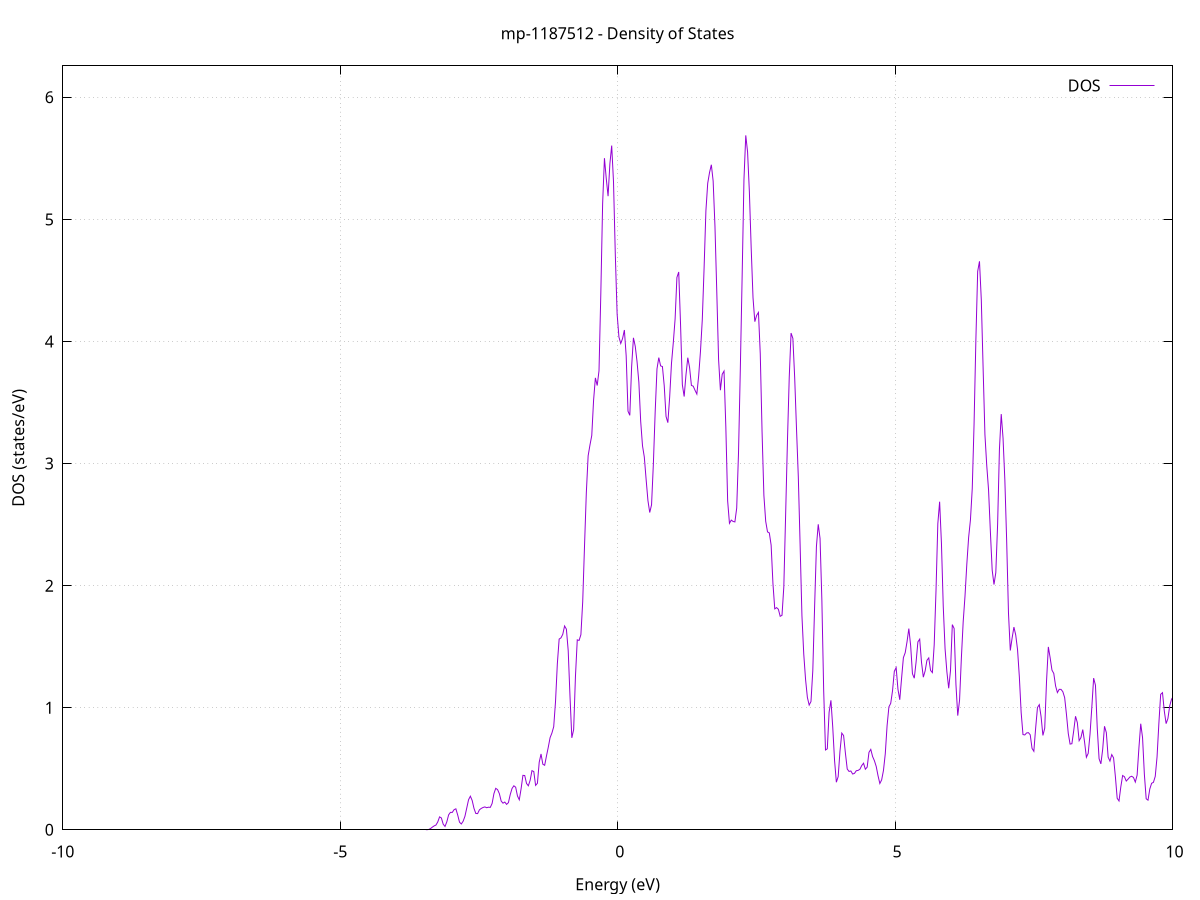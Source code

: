 set title 'mp-1187512 - Density of States'
set xlabel 'Energy (eV)'
set ylabel 'DOS (states/eV)'
set grid
set xrange [-10:10]
set yrange [0:6.258]
set xzeroaxis lt -1
set terminal png size 800,600
set output 'mp-1187512_dos_gnuplot.png'
plot '-' using 1:2 with lines title 'DOS'
-31.357400 0.000000
-31.324700 0.000000
-31.292000 0.000000
-31.259400 0.000000
-31.226700 0.000000
-31.194100 0.000000
-31.161400 0.000000
-31.128800 0.000000
-31.096100 0.000000
-31.063500 0.000000
-31.030800 0.000000
-30.998200 0.000000
-30.965500 0.000000
-30.932800 0.000000
-30.900200 0.000000
-30.867500 0.000000
-30.834900 0.000000
-30.802200 0.000000
-30.769600 0.000000
-30.736900 0.000000
-30.704300 0.000000
-30.671600 0.000000
-30.639000 0.000000
-30.606300 0.000000
-30.573700 0.000000
-30.541000 0.000000
-30.508300 0.000000
-30.475700 0.000000
-30.443000 0.000000
-30.410400 0.000000
-30.377700 0.000000
-30.345100 0.000000
-30.312400 0.000000
-30.279800 0.000000
-30.247100 0.000000
-30.214500 0.000000
-30.181800 0.000000
-30.149100 0.000000
-30.116500 0.000000
-30.083800 0.000000
-30.051200 0.000000
-30.018500 0.000000
-29.985900 0.000000
-29.953200 0.000000
-29.920600 0.000000
-29.887900 0.000000
-29.855300 0.000000
-29.822600 0.000000
-29.790000 0.000000
-29.757300 0.000000
-29.724600 0.000000
-29.692000 0.000000
-29.659300 0.000000
-29.626700 0.000000
-29.594000 0.000000
-29.561400 0.000000
-29.528700 0.000000
-29.496100 0.000000
-29.463400 0.000000
-29.430800 0.000000
-29.398100 0.000000
-29.365400 0.000000
-29.332800 0.000000
-29.300100 0.000000
-29.267500 0.000000
-29.234800 0.000000
-29.202200 0.000000
-29.169500 0.000000
-29.136900 0.000000
-29.104200 0.000000
-29.071600 0.000000
-29.038900 0.000000
-29.006300 0.000000
-28.973600 0.000000
-28.940900 0.000000
-28.908300 0.000000
-28.875600 0.000000
-28.843000 0.000000
-28.810300 0.000000
-28.777700 0.000000
-28.745000 0.000000
-28.712400 0.000000
-28.679700 0.000000
-28.647100 0.000000
-28.614400 0.000000
-28.581700 0.000000
-28.549100 0.000100
-28.516400 0.003600
-28.483800 0.086800
-28.451100 0.940000
-28.418500 4.554900
-28.385800 9.937300
-28.353200 9.851300
-28.320500 5.233800
-28.287900 6.519700
-28.255200 16.476800
-28.222600 21.550400
-28.189900 12.826600
-28.157200 3.450500
-28.124600 0.417100
-28.091900 0.022500
-28.059300 0.000500
-28.026600 0.000000
-27.994000 0.000000
-27.961300 0.000000
-27.928700 0.000000
-27.896000 0.000000
-27.863400 0.000000
-27.830700 0.000000
-27.798000 0.000000
-27.765400 0.000000
-27.732700 0.000000
-27.700100 0.000000
-27.667400 0.000000
-27.634800 0.000000
-27.602100 0.000000
-27.569500 0.000000
-27.536800 0.000000
-27.504200 0.000000
-27.471500 0.000000
-27.438900 0.000000
-27.406200 0.000000
-27.373500 0.000000
-27.340900 0.000000
-27.308200 0.000000
-27.275600 0.000000
-27.242900 0.000000
-27.210300 0.000000
-27.177600 0.000000
-27.145000 0.000000
-27.112300 0.000000
-27.079700 0.000000
-27.047000 0.000000
-27.014300 0.000000
-26.981700 0.000000
-26.949000 0.000000
-26.916400 0.000000
-26.883700 0.000000
-26.851100 0.000000
-26.818400 0.000000
-26.785800 0.000000
-26.753100 0.000000
-26.720500 0.000000
-26.687800 0.000000
-26.655200 0.000000
-26.622500 0.000000
-26.589800 0.000000
-26.557200 0.000000
-26.524500 0.000000
-26.491900 0.000000
-26.459200 0.000000
-26.426600 0.000000
-26.393900 0.000000
-26.361300 0.000000
-26.328600 0.000000
-26.296000 0.000000
-26.263300 0.000000
-26.230600 0.000000
-26.198000 0.000000
-26.165300 0.000000
-26.132700 0.000000
-26.100000 0.000000
-26.067400 0.000000
-26.034700 0.000000
-26.002100 0.000000
-25.969400 0.000000
-25.936800 0.000000
-25.904100 0.000000
-25.871400 0.000000
-25.838800 0.000000
-25.806100 0.000000
-25.773500 0.000000
-25.740800 0.000000
-25.708200 0.000000
-25.675500 0.000000
-25.642900 0.000000
-25.610200 0.000000
-25.577600 0.000000
-25.544900 0.000000
-25.512300 0.000000
-25.479600 0.000000
-25.446900 0.000000
-25.414300 0.000000
-25.381600 0.000000
-25.349000 0.000000
-25.316300 0.000000
-25.283700 0.000000
-25.251000 0.000000
-25.218400 0.000000
-25.185700 0.000000
-25.153100 0.000000
-25.120400 0.000000
-25.087700 0.000000
-25.055100 0.000000
-25.022400 0.000000
-24.989800 0.000000
-24.957100 0.000000
-24.924500 0.000000
-24.891800 0.000000
-24.859200 0.000000
-24.826500 0.000000
-24.793900 0.000000
-24.761200 0.000000
-24.728600 0.000000
-24.695900 0.000000
-24.663200 0.000000
-24.630600 0.000000
-24.597900 0.000000
-24.565300 0.000000
-24.532600 0.000000
-24.500000 0.000000
-24.467300 0.000000
-24.434700 0.000000
-24.402000 0.000000
-24.369400 0.000000
-24.336700 0.000000
-24.304000 0.000000
-24.271400 0.000000
-24.238700 0.000000
-24.206100 0.000000
-24.173400 0.000000
-24.140800 0.000000
-24.108100 0.000000
-24.075500 0.000000
-24.042800 0.000000
-24.010200 0.000000
-23.977500 0.000000
-23.944900 0.000000
-23.912200 0.000000
-23.879500 0.000000
-23.846900 0.000000
-23.814200 0.000000
-23.781600 0.000000
-23.748900 0.000000
-23.716300 0.000000
-23.683600 0.000000
-23.651000 0.000000
-23.618300 0.000000
-23.585700 0.000000
-23.553000 0.000000
-23.520300 0.000000
-23.487700 0.000000
-23.455000 0.000000
-23.422400 0.000000
-23.389700 0.000000
-23.357100 0.000000
-23.324400 0.000000
-23.291800 0.000000
-23.259100 0.000000
-23.226500 0.000000
-23.193800 0.000000
-23.161200 0.000000
-23.128500 0.000000
-23.095800 0.000000
-23.063200 0.000000
-23.030500 0.000000
-22.997900 0.000000
-22.965200 0.000000
-22.932600 0.000000
-22.899900 0.000000
-22.867300 0.000000
-22.834600 0.000000
-22.802000 0.000000
-22.769300 0.000000
-22.736600 0.000000
-22.704000 0.000000
-22.671300 0.000000
-22.638700 0.000000
-22.606000 0.000000
-22.573400 0.000000
-22.540700 0.000000
-22.508100 0.000000
-22.475400 0.000000
-22.442800 0.000000
-22.410100 0.000000
-22.377500 0.000000
-22.344800 0.000000
-22.312100 0.000000
-22.279500 0.000000
-22.246800 0.000000
-22.214200 0.000000
-22.181500 0.000000
-22.148900 0.000000
-22.116200 0.000000
-22.083600 0.000000
-22.050900 0.000000
-22.018300 0.000000
-21.985600 0.000000
-21.952900 0.000000
-21.920300 0.000000
-21.887600 0.000000
-21.855000 0.000000
-21.822300 0.000000
-21.789700 0.000000
-21.757000 0.000000
-21.724400 0.000000
-21.691700 0.000000
-21.659100 0.000000
-21.626400 0.000000
-21.593800 0.000000
-21.561100 0.000000
-21.528400 0.000000
-21.495800 0.000000
-21.463100 0.000000
-21.430500 0.000000
-21.397800 0.000000
-21.365200 0.000000
-21.332500 0.000000
-21.299900 0.000000
-21.267200 0.000000
-21.234600 0.000000
-21.201900 0.000000
-21.169200 0.000000
-21.136600 0.000000
-21.103900 0.000000
-21.071300 0.000000
-21.038600 0.000000
-21.006000 0.000000
-20.973300 0.000000
-20.940700 0.000000
-20.908000 0.000000
-20.875400 0.000000
-20.842700 0.000000
-20.810000 0.000000
-20.777400 0.000000
-20.744700 0.000000
-20.712100 0.000000
-20.679400 0.000000
-20.646800 0.000000
-20.614100 0.000000
-20.581500 0.000000
-20.548800 0.000000
-20.516200 0.000000
-20.483500 0.000000
-20.450900 0.000000
-20.418200 0.000000
-20.385500 0.000000
-20.352900 0.000000
-20.320200 0.000000
-20.287600 0.000000
-20.254900 0.000000
-20.222300 0.000000
-20.189600 0.000000
-20.157000 0.000000
-20.124300 0.000000
-20.091700 0.000000
-20.059000 0.000000
-20.026300 0.000000
-19.993700 0.000000
-19.961000 0.000000
-19.928400 0.000000
-19.895700 0.000000
-19.863100 0.000000
-19.830400 0.000000
-19.797800 0.000000
-19.765100 0.000000
-19.732500 0.000000
-19.699800 0.000000
-19.667200 0.000000
-19.634500 0.000000
-19.601800 0.000000
-19.569200 0.000000
-19.536500 0.000000
-19.503900 0.000000
-19.471200 0.000000
-19.438600 0.000000
-19.405900 0.000000
-19.373300 0.000000
-19.340600 0.000000
-19.308000 0.000000
-19.275300 0.000000
-19.242600 0.000000
-19.210000 0.000000
-19.177300 0.000000
-19.144700 0.000000
-19.112000 0.000000
-19.079400 0.000000
-19.046700 0.000000
-19.014100 0.000000
-18.981400 0.000000
-18.948800 0.000000
-18.916100 0.000000
-18.883500 0.000000
-18.850800 0.000000
-18.818100 0.000000
-18.785500 0.000000
-18.752800 0.000000
-18.720200 0.000000
-18.687500 0.000000
-18.654900 0.000000
-18.622200 0.000000
-18.589600 0.000000
-18.556900 0.000000
-18.524300 0.000000
-18.491600 0.000000
-18.458900 0.000000
-18.426300 0.000000
-18.393600 0.000000
-18.361000 0.000000
-18.328300 0.000000
-18.295700 0.000000
-18.263000 0.000000
-18.230400 0.000000
-18.197700 0.000000
-18.165100 0.000000
-18.132400 0.000000
-18.099800 0.000000
-18.067100 0.000000
-18.034400 0.000000
-18.001800 0.000000
-17.969100 0.000000
-17.936500 0.000000
-17.903800 0.000000
-17.871200 0.000000
-17.838500 0.000000
-17.805900 0.000000
-17.773200 0.000000
-17.740600 0.000000
-17.707900 0.000000
-17.675200 0.000000
-17.642600 0.000000
-17.609900 0.000000
-17.577300 0.000000
-17.544600 0.000000
-17.512000 0.000000
-17.479300 0.000000
-17.446700 0.000000
-17.414000 0.000000
-17.381400 0.000000
-17.348700 0.000000
-17.316100 0.000000
-17.283400 0.000000
-17.250700 0.000000
-17.218100 0.000000
-17.185400 0.000000
-17.152800 0.000000
-17.120100 0.000000
-17.087500 0.000000
-17.054800 0.000000
-17.022200 0.000000
-16.989500 0.000000
-16.956900 0.000000
-16.924200 0.000000
-16.891500 0.000000
-16.858900 0.000000
-16.826200 0.000000
-16.793600 0.000000
-16.760900 0.000000
-16.728300 0.000000
-16.695600 0.000000
-16.663000 0.000000
-16.630300 0.000000
-16.597700 0.000000
-16.565000 0.000000
-16.532400 0.000000
-16.499700 0.000000
-16.467000 0.000000
-16.434400 0.000000
-16.401700 0.000000
-16.369100 0.000000
-16.336400 0.000000
-16.303800 0.000000
-16.271100 0.000000
-16.238500 0.000000
-16.205800 0.000000
-16.173200 0.000000
-16.140500 0.000000
-16.107800 0.000000
-16.075200 0.000000
-16.042500 0.000000
-16.009900 0.000000
-15.977200 0.000000
-15.944600 0.000000
-15.911900 0.000000
-15.879300 0.000000
-15.846600 0.000000
-15.814000 0.000000
-15.781300 0.000000
-15.748600 0.000000
-15.716000 0.000000
-15.683300 0.000000
-15.650700 0.000000
-15.618000 0.000000
-15.585400 0.000000
-15.552700 0.000000
-15.520100 0.000000
-15.487400 0.000000
-15.454800 0.000000
-15.422100 0.000000
-15.389500 0.000000
-15.356800 0.000000
-15.324100 0.000000
-15.291500 0.000000
-15.258800 0.000000
-15.226200 0.000000
-15.193500 0.000000
-15.160900 0.000000
-15.128200 0.000000
-15.095600 0.000000
-15.062900 0.000000
-15.030300 0.000000
-14.997600 0.000000
-14.964900 0.000000
-14.932300 0.000000
-14.899600 0.000000
-14.867000 0.000000
-14.834300 0.000000
-14.801700 0.000000
-14.769000 0.000000
-14.736400 0.000000
-14.703700 0.000000
-14.671100 0.000000
-14.638400 0.000000
-14.605800 0.000000
-14.573100 0.000000
-14.540400 0.000000
-14.507800 0.000000
-14.475100 0.000000
-14.442500 0.000000
-14.409800 0.000000
-14.377200 0.000000
-14.344500 0.000000
-14.311900 0.000000
-14.279200 0.000000
-14.246600 0.000000
-14.213900 0.000000
-14.181200 0.000000
-14.148600 0.000000
-14.115900 0.000000
-14.083300 0.000000
-14.050600 0.000000
-14.018000 0.000000
-13.985300 0.000000
-13.952700 0.000000
-13.920000 0.000000
-13.887400 0.000000
-13.854700 0.000000
-13.822100 0.000000
-13.789400 0.000000
-13.756700 0.000000
-13.724100 0.000000
-13.691400 0.000000
-13.658800 0.000000
-13.626100 0.000000
-13.593500 0.000000
-13.560800 0.000000
-13.528200 0.000000
-13.495500 0.000000
-13.462900 0.000000
-13.430200 0.000000
-13.397500 0.000000
-13.364900 0.000000
-13.332200 0.000000
-13.299600 0.000000
-13.266900 0.000000
-13.234300 0.000000
-13.201600 0.000000
-13.169000 0.000000
-13.136300 0.000000
-13.103700 0.000000
-13.071000 0.000000
-13.038400 0.000000
-13.005700 0.000000
-12.973000 0.000000
-12.940400 0.000000
-12.907700 0.000000
-12.875100 0.000000
-12.842400 0.000000
-12.809800 0.000000
-12.777100 0.000000
-12.744500 0.000000
-12.711800 0.000000
-12.679200 0.000000
-12.646500 0.000000
-12.613800 0.000000
-12.581200 0.000000
-12.548500 0.000000
-12.515900 0.000000
-12.483200 0.000000
-12.450600 0.000000
-12.417900 0.000000
-12.385300 0.000000
-12.352600 0.000000
-12.320000 0.000000
-12.287300 0.000000
-12.254700 0.000000
-12.222000 0.000000
-12.189300 0.000000
-12.156700 0.000000
-12.124000 0.000000
-12.091400 0.000000
-12.058700 0.000000
-12.026100 0.000000
-11.993400 0.000000
-11.960800 0.000000
-11.928100 0.000000
-11.895500 0.000000
-11.862800 0.000000
-11.830100 0.000000
-11.797500 0.000000
-11.764800 0.000000
-11.732200 0.000000
-11.699500 0.000000
-11.666900 0.000000
-11.634200 0.000000
-11.601600 0.000000
-11.568900 0.000000
-11.536300 0.000000
-11.503600 0.000000
-11.471000 0.000000
-11.438300 0.000000
-11.405600 0.000000
-11.373000 0.000000
-11.340300 0.000000
-11.307700 0.000000
-11.275000 0.000000
-11.242400 0.000000
-11.209700 0.000000
-11.177100 0.000000
-11.144400 0.000000
-11.111800 0.000000
-11.079100 0.000000
-11.046400 0.000000
-11.013800 0.000000
-10.981100 0.000000
-10.948500 0.000000
-10.915800 0.000000
-10.883200 0.000000
-10.850500 0.000000
-10.817900 0.000000
-10.785200 0.000000
-10.752600 0.000000
-10.719900 0.000000
-10.687200 0.000000
-10.654600 0.000000
-10.621900 0.000000
-10.589300 0.000000
-10.556600 0.000000
-10.524000 0.000000
-10.491300 0.000000
-10.458700 0.000000
-10.426000 0.000000
-10.393400 0.000000
-10.360700 0.000000
-10.328100 0.000000
-10.295400 0.000000
-10.262700 0.000000
-10.230100 0.000000
-10.197400 0.000000
-10.164800 0.000000
-10.132100 0.000000
-10.099500 0.000000
-10.066800 0.000000
-10.034200 0.000000
-10.001500 0.000000
-9.968900 0.000000
-9.936200 0.000000
-9.903500 0.000000
-9.870900 0.000000
-9.838200 0.000000
-9.805600 0.000000
-9.772900 0.000000
-9.740300 0.000000
-9.707600 0.000000
-9.675000 0.000000
-9.642300 0.000000
-9.609700 0.000000
-9.577000 0.000000
-9.544400 0.000000
-9.511700 0.000000
-9.479000 0.000000
-9.446400 0.000000
-9.413700 0.000000
-9.381100 0.000000
-9.348400 0.000000
-9.315800 0.000000
-9.283100 0.000000
-9.250500 0.000000
-9.217800 0.000000
-9.185200 0.000000
-9.152500 0.000000
-9.119800 0.000000
-9.087200 0.000000
-9.054500 0.000000
-9.021900 0.000000
-8.989200 0.000000
-8.956600 0.000000
-8.923900 0.000000
-8.891300 0.000000
-8.858600 0.000000
-8.826000 0.000000
-8.793300 0.000000
-8.760700 0.000000
-8.728000 0.000000
-8.695300 0.000000
-8.662700 0.000000
-8.630000 0.000000
-8.597400 0.000000
-8.564700 0.000000
-8.532100 0.000000
-8.499400 0.000000
-8.466800 0.000000
-8.434100 0.000000
-8.401500 0.000000
-8.368800 0.000000
-8.336100 0.000000
-8.303500 0.000000
-8.270800 0.000000
-8.238200 0.000000
-8.205500 0.000000
-8.172900 0.000000
-8.140200 0.000000
-8.107600 0.000000
-8.074900 0.000000
-8.042300 0.000000
-8.009600 0.000000
-7.977000 0.000000
-7.944300 0.000000
-7.911600 0.000000
-7.879000 0.000000
-7.846300 0.000000
-7.813700 0.000000
-7.781000 0.000000
-7.748400 0.000000
-7.715700 0.000000
-7.683100 0.000000
-7.650400 0.000000
-7.617800 0.000000
-7.585100 0.000000
-7.552400 0.000000
-7.519800 0.000000
-7.487100 0.000000
-7.454500 0.000000
-7.421800 0.000000
-7.389200 0.000000
-7.356500 0.000000
-7.323900 0.000000
-7.291200 0.000000
-7.258600 0.000000
-7.225900 0.000000
-7.193300 0.000000
-7.160600 0.000000
-7.127900 0.000000
-7.095300 0.000000
-7.062600 0.000000
-7.030000 0.000000
-6.997300 0.000000
-6.964700 0.000000
-6.932000 0.000000
-6.899400 0.000000
-6.866700 0.000000
-6.834100 0.000000
-6.801400 0.000000
-6.768700 0.000000
-6.736100 0.000000
-6.703400 0.000000
-6.670800 0.000000
-6.638100 0.000000
-6.605500 0.000000
-6.572800 0.000000
-6.540200 0.000000
-6.507500 0.000000
-6.474900 0.000000
-6.442200 0.000000
-6.409600 0.000000
-6.376900 0.000000
-6.344200 0.000000
-6.311600 0.000000
-6.278900 0.000000
-6.246300 0.000000
-6.213600 0.000000
-6.181000 0.000000
-6.148300 0.000000
-6.115700 0.000000
-6.083000 0.000000
-6.050400 0.000000
-6.017700 0.000000
-5.985000 0.000000
-5.952400 0.000000
-5.919700 0.000000
-5.887100 0.000000
-5.854400 0.000000
-5.821800 0.000000
-5.789100 0.000000
-5.756500 0.000000
-5.723800 0.000000
-5.691200 0.000000
-5.658500 0.000000
-5.625800 0.000000
-5.593200 0.000000
-5.560500 0.000000
-5.527900 0.000000
-5.495200 0.000000
-5.462600 0.000000
-5.429900 0.000000
-5.397300 0.000000
-5.364600 0.000000
-5.332000 0.000000
-5.299300 0.000000
-5.266700 0.000000
-5.234000 0.000000
-5.201300 0.000000
-5.168700 0.000000
-5.136000 0.000000
-5.103400 0.000000
-5.070700 0.000000
-5.038100 0.000000
-5.005400 0.000000
-4.972800 0.000000
-4.940100 0.000000
-4.907500 0.000000
-4.874800 0.000000
-4.842100 0.000000
-4.809500 0.000000
-4.776800 0.000000
-4.744200 0.000000
-4.711500 0.000000
-4.678900 0.000000
-4.646200 0.000000
-4.613600 0.000000
-4.580900 0.000000
-4.548300 0.000000
-4.515600 0.000000
-4.483000 0.000000
-4.450300 0.000000
-4.417600 0.000000
-4.385000 0.000000
-4.352300 0.000000
-4.319700 0.000000
-4.287000 0.000000
-4.254400 0.000000
-4.221700 0.000000
-4.189100 0.000000
-4.156400 0.000000
-4.123800 0.000000
-4.091100 0.000000
-4.058400 0.000000
-4.025800 0.000000
-3.993100 0.000000
-3.960500 0.000000
-3.927800 0.000000
-3.895200 0.000000
-3.862500 0.000000
-3.829900 0.000000
-3.797200 0.000000
-3.764600 0.000000
-3.731900 0.000000
-3.699300 0.000000
-3.666600 0.000000
-3.633900 0.000000
-3.601300 0.000000
-3.568600 0.000000
-3.536000 0.000000
-3.503300 0.000000
-3.470700 0.000000
-3.438000 0.000300
-3.405400 0.002600
-3.372700 0.009900
-3.340100 0.021500
-3.307400 0.031700
-3.274700 0.038700
-3.242100 0.064100
-3.209400 0.105700
-3.176800 0.096800
-3.144100 0.045800
-3.111500 0.027300
-3.078800 0.065000
-3.046200 0.122400
-3.013500 0.142800
-2.980900 0.142100
-2.948200 0.164600
-2.915600 0.171800
-2.882900 0.121300
-2.850200 0.062400
-2.817600 0.047500
-2.784900 0.069700
-2.752300 0.110400
-2.719600 0.178000
-2.687000 0.246200
-2.654300 0.275000
-2.621700 0.239900
-2.589000 0.175100
-2.556400 0.133600
-2.523700 0.132500
-2.491000 0.163500
-2.458400 0.174900
-2.425700 0.182700
-2.393100 0.187300
-2.360400 0.180700
-2.327800 0.185100
-2.295100 0.183500
-2.262500 0.215500
-2.229800 0.296200
-2.197200 0.339500
-2.164500 0.329200
-2.131900 0.296000
-2.099200 0.235400
-2.066500 0.217900
-2.033900 0.227000
-2.001200 0.208100
-1.968600 0.222400
-1.935900 0.288300
-1.903300 0.338300
-1.870600 0.360400
-1.838000 0.348800
-1.805300 0.276600
-1.772700 0.245500
-1.740000 0.336500
-1.707300 0.446000
-1.674700 0.444500
-1.642000 0.379300
-1.609400 0.360300
-1.576700 0.405800
-1.544100 0.484500
-1.511400 0.477100
-1.478800 0.363600
-1.446100 0.380700
-1.413500 0.553800
-1.380800 0.620900
-1.348200 0.536900
-1.315500 0.528300
-1.282800 0.604600
-1.250200 0.676200
-1.217500 0.754800
-1.184900 0.792000
-1.152200 0.844400
-1.119600 1.050200
-1.086900 1.359700
-1.054300 1.562200
-1.021600 1.572100
-0.989000 1.601100
-0.956300 1.669600
-0.923600 1.643500
-0.891000 1.467700
-0.858300 1.088600
-0.825700 0.753000
-0.793000 0.820600
-0.760400 1.256400
-0.727700 1.555800
-0.695100 1.551100
-0.662400 1.598200
-0.629800 1.866900
-0.597100 2.323900
-0.564400 2.760900
-0.531800 3.063600
-0.499100 3.151300
-0.466500 3.230100
-0.433800 3.517500
-0.401200 3.702100
-0.368500 3.639600
-0.335900 3.760100
-0.303200 4.394100
-0.270600 5.129400
-0.237900 5.502000
-0.205300 5.335700
-0.172600 5.190600
-0.139900 5.455200
-0.107300 5.605000
-0.074600 5.307900
-0.042000 4.711600
-0.009300 4.224700
0.023300 4.036300
0.056000 3.983700
0.088600 4.023900
0.121300 4.094100
0.153900 3.881900
0.186600 3.429400
0.219300 3.395000
0.251900 3.793000
0.284600 4.030200
0.317200 3.961200
0.349900 3.833700
0.382500 3.665600
0.415200 3.346500
0.447800 3.146600
0.480500 3.053800
0.513100 2.871000
0.545800 2.697300
0.578400 2.599200
0.611100 2.662300
0.643800 2.996600
0.676400 3.423000
0.709100 3.775700
0.741700 3.868100
0.774400 3.800400
0.807000 3.794800
0.839700 3.637100
0.872300 3.385800
0.905000 3.335100
0.937600 3.544800
0.970300 3.820500
1.003000 3.990900
1.035600 4.184800
1.068300 4.524900
1.100900 4.569600
1.133600 4.141400
1.166200 3.645900
1.198900 3.549200
1.231500 3.727600
1.264200 3.867300
1.296800 3.786100
1.329500 3.640100
1.362100 3.634000
1.394800 3.600100
1.427500 3.569400
1.460100 3.717900
1.492800 3.919200
1.525400 4.177400
1.558100 4.602900
1.590700 5.071300
1.623400 5.296400
1.656000 5.384100
1.688700 5.448100
1.721300 5.314100
1.754000 4.943400
1.786700 4.406700
1.819300 3.851600
1.852000 3.601000
1.884600 3.731500
1.917300 3.757700
1.949900 3.298300
1.982600 2.694100
2.015200 2.510500
2.047900 2.536900
2.080500 2.525800
2.113200 2.521900
2.145800 2.635700
2.178500 3.088500
2.211200 3.777200
2.243800 4.533900
2.276500 5.325700
2.309100 5.688700
2.341800 5.552900
2.374400 5.224100
2.407100 4.762700
2.439700 4.358800
2.472400 4.162500
2.505000 4.214100
2.537700 4.238300
2.570400 3.899400
2.603000 3.257000
2.635700 2.739400
2.668300 2.527100
2.701000 2.440300
2.733600 2.432000
2.766300 2.331800
2.798900 2.017300
2.831600 1.809600
2.864200 1.820000
2.896900 1.806500
2.929500 1.748600
2.962200 1.756900
2.994900 1.989900
3.027500 2.580000
3.060200 3.184200
3.092800 3.708600
3.125500 4.069200
3.158100 4.025300
3.190800 3.703700
3.223400 3.286800
3.256100 2.892000
3.288700 2.333900
3.321400 1.754600
3.354100 1.439900
3.386700 1.231900
3.419400 1.084500
3.452000 1.021700
3.484700 1.051100
3.517300 1.304500
3.550000 1.828800
3.582600 2.321200
3.615300 2.502600
3.647900 2.386400
3.680600 1.882600
3.713200 1.141600
3.745900 0.653700
3.778600 0.663400
3.811200 0.963600
3.843900 1.060600
3.876500 0.842400
3.909200 0.568800
3.941800 0.389500
3.974500 0.435300
4.007100 0.643300
4.039800 0.792000
4.072400 0.771500
4.105100 0.627000
4.137800 0.497800
4.170400 0.478000
4.203100 0.481600
4.235700 0.456600
4.268400 0.462100
4.301000 0.483700
4.333700 0.486400
4.366300 0.495800
4.399000 0.525900
4.431600 0.545300
4.464300 0.496300
4.497000 0.513000
4.529600 0.634500
4.562300 0.658500
4.594900 0.600100
4.627600 0.565800
4.660200 0.518800
4.692900 0.442600
4.725500 0.379000
4.758200 0.409000
4.790800 0.486000
4.823500 0.622200
4.856100 0.853000
4.888800 1.006500
4.921500 1.035800
4.954100 1.138200
4.986800 1.298800
5.019400 1.328900
5.052100 1.150300
5.084700 1.064900
5.117400 1.242100
5.150000 1.410100
5.182700 1.450500
5.215300 1.539800
5.248000 1.648300
5.280700 1.508700
5.313300 1.278400
5.346000 1.241700
5.378600 1.373000
5.411300 1.539500
5.443900 1.561600
5.476600 1.371300
5.509200 1.250000
5.541900 1.301500
5.574500 1.388500
5.607200 1.408000
5.639800 1.305500
5.672500 1.287600
5.705200 1.514700
5.737800 1.958400
5.770500 2.507400
5.803100 2.687800
5.835800 2.345200
5.868400 1.830000
5.901100 1.483100
5.933700 1.294700
5.966400 1.158900
5.999000 1.304100
6.031700 1.680700
6.064400 1.649100
6.097000 1.191700
6.129700 0.935200
6.162300 1.062300
6.195000 1.408200
6.227600 1.703200
6.260300 1.913700
6.292900 2.174100
6.325600 2.394500
6.358200 2.537700
6.390900 2.795100
6.423500 3.319700
6.456200 4.010100
6.488900 4.574500
6.521500 4.657000
6.554200 4.340800
6.586800 3.781300
6.619500 3.237300
6.652100 2.985200
6.684800 2.784400
6.717400 2.444600
6.750100 2.128100
6.782700 2.009200
6.815400 2.106100
6.848100 2.501500
6.880700 3.115500
6.913400 3.405400
6.946000 3.207100
6.978700 2.863900
7.011300 2.366500
7.044000 1.775000
7.076600 1.468700
7.109300 1.570400
7.141900 1.660600
7.174600 1.595400
7.207200 1.476200
7.239900 1.251900
7.272600 0.959500
7.305200 0.779900
7.337900 0.776900
7.370500 0.793300
7.403200 0.795600
7.435800 0.778200
7.468500 0.666900
7.501100 0.643000
7.533800 0.833700
7.566400 1.001400
7.599100 1.025000
7.631800 0.926100
7.664400 0.772900
7.697100 0.831800
7.729700 1.216400
7.762400 1.498100
7.795000 1.409000
7.827700 1.307700
7.860300 1.280600
7.893000 1.178300
7.925600 1.124000
7.958300 1.150600
7.990900 1.150100
8.023600 1.131100
8.056300 1.083100
8.088900 0.945300
8.121600 0.789000
8.154200 0.702000
8.186900 0.705000
8.219500 0.810700
8.252200 0.929900
8.284800 0.878000
8.317500 0.730000
8.350100 0.755300
8.382800 0.820800
8.415500 0.718100
8.448100 0.593900
8.480800 0.625900
8.513400 0.782600
8.546100 1.004300
8.578700 1.242400
8.611400 1.184400
8.644000 0.832600
8.676700 0.582300
8.709300 0.539800
8.742000 0.660000
8.774600 0.847900
8.807300 0.796300
8.840000 0.595400
8.872600 0.562800
8.905300 0.615900
8.937900 0.589100
8.970600 0.435800
9.003200 0.257900
9.035900 0.236000
9.068500 0.351200
9.101200 0.444600
9.133800 0.434700
9.166500 0.399200
9.199200 0.414800
9.231800 0.432300
9.264500 0.438500
9.297100 0.428500
9.329800 0.390700
9.362400 0.448200
9.395100 0.672900
9.427700 0.868900
9.460400 0.754200
9.493000 0.454700
9.525700 0.253900
9.558400 0.242400
9.591000 0.334300
9.623700 0.380800
9.656300 0.388600
9.689000 0.437300
9.721600 0.597100
9.754300 0.870800
9.786900 1.109500
9.819600 1.123300
9.852200 0.972700
9.884900 0.869500
9.917500 0.911400
9.950200 1.015600
9.982900 1.069900
10.015500 1.093000
10.048200 1.009900
10.080800 0.836900
10.113500 0.791400
10.146100 0.782300
10.178800 0.660700
10.211400 0.519000
10.244100 0.398400
10.276700 0.299200
10.309400 0.342600
10.342100 0.500400
10.374700 0.616000
10.407400 0.698700
10.440000 0.693000
10.472700 0.611300
10.505300 0.566200
10.538000 0.505500
10.570600 0.463500
10.603300 0.523400
10.635900 0.671600
10.668600 0.872700
10.701200 0.977400
10.733900 0.943700
10.766600 0.885700
10.799200 0.788700
10.831900 0.744400
10.864500 0.810400
10.897200 0.841000
10.929800 0.798000
10.962500 0.729100
10.995100 0.681000
11.027800 0.655500
11.060400 0.586900
11.093100 0.602700
11.125800 0.791400
11.158400 0.975400
11.191100 1.049000
11.223700 1.026700
11.256400 0.916200
11.289000 0.828900
11.321700 0.859500
11.354300 0.931400
11.387000 0.897500
11.419600 0.732900
11.452300 0.497300
11.484900 0.314100
11.517600 0.299700
11.550300 0.439800
11.582900 0.644300
11.615600 0.720800
11.648200 0.627300
11.680900 0.510300
11.713500 0.418600
11.746200 0.371400
11.778800 0.418300
11.811500 0.596500
11.844100 0.774800
11.876800 0.794900
11.909500 0.716300
11.942100 0.668000
11.974800 0.590000
12.007400 0.537500
12.040100 0.694500
12.072700 0.939200
12.105400 0.995400
12.138000 0.861500
12.170700 0.711100
12.203300 0.664100
12.236000 0.760900
12.268600 0.821600
12.301300 0.639400
12.334000 0.389900
12.366600 0.352000
12.399300 0.525800
12.431900 0.683800
12.464600 0.653600
12.497200 0.564600
12.529900 0.675300
12.562500 0.808100
12.595200 0.637200
12.627800 0.404000
12.660500 0.435600
12.693200 0.625400
12.725800 0.708300
12.758500 0.711600
12.791100 0.784100
12.823800 0.806600
12.856400 0.721500
12.889100 0.652400
12.921700 0.683000
12.954400 0.703300
12.987000 0.582100
13.019700 0.540500
13.052300 0.672700
13.085000 0.780100
13.117700 0.832000
13.150300 0.776900
13.183000 0.556300
13.215600 0.351000
13.248300 0.353800
13.280900 0.579300
13.313600 0.720400
13.346200 0.632400
13.378900 0.604100
13.411500 0.675100
13.444200 0.788000
13.476900 0.853100
13.509500 0.720900
13.542200 0.655300
13.574800 0.748500
13.607500 0.807100
13.640100 0.813500
13.672800 0.746900
13.705400 0.581600
13.738100 0.478700
13.770700 0.488700
13.803400 0.505400
13.836000 0.667300
13.868700 0.937200
13.901400 1.074500
13.934000 1.013100
13.966700 0.830700
13.999300 0.776600
14.032000 0.818600
14.064600 0.742000
14.097300 0.695300
14.129900 0.702800
14.162600 0.654600
14.195200 0.638400
14.227900 0.589700
14.260600 0.531000
14.293200 0.601800
14.325900 0.709800
14.358500 0.671600
14.391200 0.605800
14.423800 0.655500
14.456500 0.686100
14.489100 0.669200
14.521800 0.674200
14.554400 0.690700
14.587100 0.805400
14.619800 0.983400
14.652400 0.998300
14.685100 0.843100
14.717700 0.754100
14.750400 0.770800
14.783000 0.722600
14.815700 0.639200
14.848300 0.639100
14.881000 0.769000
14.913600 0.915700
14.946300 1.032000
14.978900 1.206500
15.011600 1.320800
15.044300 1.238000
15.076900 1.042500
15.109600 0.816300
15.142200 0.754400
15.174900 0.830700
15.207500 0.856800
15.240200 0.905200
15.272800 1.051900
15.305500 1.088800
15.338100 0.830000
15.370800 0.579700
15.403500 0.620000
15.436100 0.750500
15.468800 0.690700
15.501400 0.577900
15.534100 0.647000
15.566700 0.811200
15.599400 0.943300
15.632000 1.066900
15.664700 1.213300
15.697300 1.230600
15.730000 1.088500
15.762600 0.972700
15.795300 1.012700
15.828000 1.112000
15.860600 1.061700
15.893300 0.917900
15.925900 0.860100
15.958600 0.915200
15.991200 0.986300
16.023900 1.018500
16.056500 1.025800
16.089200 0.965400
16.121800 0.935800
16.154500 0.998500
16.187200 0.947500
16.219800 0.860200
16.252500 0.902000
16.285100 1.011700
16.317800 1.088200
16.350400 1.032100
16.383100 0.914600
16.415700 0.931400
16.448400 1.089500
16.481000 1.156800
16.513700 1.092300
16.546300 1.076700
16.579000 1.084700
16.611700 1.033000
16.644300 1.027000
16.677000 1.064100
16.709600 1.109500
16.742300 1.272900
16.774900 1.308900
16.807600 1.105500
16.840200 1.010300
16.872900 1.024400
16.905500 0.984000
16.938200 0.862500
16.970900 0.693000
17.003500 0.696500
17.036200 0.984700
17.068800 1.310700
17.101500 1.455600
17.134100 1.370400
17.166800 1.193100
17.199400 1.087600
17.232100 0.996300
17.264700 0.869900
17.297400 0.932000
17.330000 1.139300
17.362700 1.119400
17.395400 0.942900
17.428000 0.891000
17.460700 0.883300
17.493300 1.021400
17.526000 1.293900
17.558600 1.414000
17.591300 1.350900
17.623900 1.161500
17.656600 0.979100
17.689200 0.935700
17.721900 0.972400
17.754600 1.046400
17.787200 1.243400
17.819900 1.469800
17.852500 1.391700
17.885200 1.164200
17.917800 1.043700
17.950500 1.010700
17.983100 1.010700
18.015800 1.111600
18.048400 1.256200
18.081100 1.265800
18.113700 1.177700
18.146400 1.106800
18.179100 0.944700
18.211700 0.706300
18.244400 0.576900
18.277000 0.595400
18.309700 0.701000
18.342300 0.889700
18.375000 1.083300
18.407600 1.148000
18.440300 1.076000
18.472900 0.949300
18.505600 0.887900
18.538300 1.014400
18.570900 1.155300
18.603600 1.116100
18.636200 0.953200
18.668900 0.788500
18.701500 0.737200
18.734200 0.872800
18.766800 1.145600
18.799500 1.439900
18.832100 1.527600
18.864800 1.374800
18.897400 1.236500
18.930100 1.229800
18.962800 1.296700
18.995400 1.217400
19.028100 0.945700
19.060700 0.825200
19.093400 0.948700
19.126000 1.063000
19.158700 1.058000
19.191300 1.005800
19.224000 0.924300
19.256600 0.917000
19.289300 1.092400
19.322000 1.178500
19.354600 0.907700
19.387300 0.607600
19.419900 0.759600
19.452600 1.253500
19.485200 1.478700
19.517900 1.215800
19.550500 0.945800
19.583200 0.959500
19.615800 1.033800
19.648500 1.040100
19.681200 1.046400
19.713800 1.129100
19.746500 1.158500
19.779100 1.097600
19.811800 1.220600
19.844400 1.282000
19.877100 1.086700
19.909700 0.994200
19.942400 1.063900
19.975000 1.179000
20.007700 1.308400
20.040300 1.312100
20.073000 1.138400
20.105700 0.972900
20.138300 0.987800
20.171000 1.196200
20.203600 1.304100
20.236300 1.267000
20.268900 1.382200
20.301600 1.507500
20.334200 1.428000
20.366900 1.224600
20.399500 1.116900
20.432200 1.217700
20.464900 1.311000
20.497500 1.103300
20.530200 0.789400
20.562800 0.807200
20.595500 0.996000
20.628100 1.096600
20.660800 1.131200
20.693400 1.026900
20.726100 0.930000
20.758700 1.031500
20.791400 1.086500
20.824000 1.018000
20.856700 0.991600
20.889400 0.976300
20.922000 0.989400
20.954700 0.979000
20.987300 0.881000
21.020000 0.890800
21.052600 1.020900
21.085300 1.039000
21.117900 1.027900
21.150600 1.161000
21.183200 1.280300
21.215900 1.201700
21.248600 1.139900
21.281200 1.325400
21.313900 1.604800
21.346500 1.672200
21.379200 1.411000
21.411800 1.144200
21.444500 1.208700
21.477100 1.457700
21.509800 1.644300
21.542400 1.585300
21.575100 1.266600
21.607700 1.103100
21.640400 1.196800
21.673100 1.219300
21.705700 1.054600
21.738400 0.956100
21.771000 1.015500
21.803700 1.099400
21.836300 1.080700
21.869000 0.996000
21.901600 1.007200
21.934300 1.147500
21.966900 1.294900
21.999600 1.275000
22.032300 1.075600
22.064900 0.833600
22.097600 0.785200
22.130200 0.987300
22.162900 1.207300
22.195500 1.251200
22.228200 1.155600
22.260800 1.121100
22.293500 1.136500
22.326100 1.028100
22.358800 0.923500
22.391400 1.047600
22.424100 1.126700
22.456800 1.115000
22.489400 1.157400
22.522100 1.140900
22.554700 1.304100
22.587400 1.584100
22.620000 1.520600
22.652700 1.090000
22.685300 0.760400
22.718000 0.691100
22.750600 0.766400
22.783300 1.051900
22.816000 1.359800
22.848600 1.351000
22.881300 1.115400
22.913900 0.972300
22.946600 0.917100
22.979200 0.960800
23.011900 1.212200
23.044500 1.452300
23.077200 1.487300
23.109800 1.458000
23.142500 1.429500
23.175100 1.394700
23.207800 1.322900
23.240500 1.164700
23.273100 1.170600
23.305800 1.472200
23.338400 1.724800
23.371100 1.600800
23.403700 1.424900
23.436400 1.427600
23.469000 1.489400
23.501700 1.626500
23.534300 1.750700
23.567000 1.635700
23.599700 1.475100
23.632300 1.551900
23.665000 1.739400
23.697600 1.822100
23.730300 1.817200
23.762900 1.778900
23.795600 1.606600
23.828200 1.264800
23.860900 0.886000
23.893500 0.867900
23.926200 1.285800
23.958800 1.595000
23.991500 1.464900
24.024200 1.218200
24.056800 1.262100
24.089500 1.473000
24.122100 1.604100
24.154800 1.633300
24.187400 1.545900
24.220100 1.337900
24.252700 1.182600
24.285400 1.184900
24.318000 1.268200
24.350700 1.416700
24.383400 1.670900
24.416000 1.843100
24.448700 1.699500
24.481300 1.490600
24.514000 1.603600
24.546600 1.822900
24.579300 1.725700
24.611900 1.480700
24.644600 1.492900
24.677200 1.608800
24.709900 1.493800
24.742600 1.267300
24.775200 1.296200
24.807900 1.497500
24.840500 1.493200
24.873200 1.208700
24.905800 0.954000
24.938500 0.978000
24.971100 1.091700
25.003800 1.064500
25.036400 0.976800
25.069100 0.924700
25.101700 0.919500
25.134400 0.985900
25.167100 1.147700
25.199700 1.227400
25.232400 1.051500
25.265000 0.864700
25.297700 0.892400
25.330300 1.011400
25.363000 1.170200
25.395600 1.333900
25.428300 1.298000
25.460900 1.321300
25.493600 1.564900
25.526300 1.680800
25.558900 1.636700
25.591600 1.498500
25.624200 1.192500
25.656900 0.905800
25.689500 0.773600
25.722200 0.764200
25.754800 0.792800
25.787500 0.782700
25.820100 0.884700
25.852800 1.194300
25.885400 1.391300
25.918100 1.184400
25.950800 0.876700
25.983400 0.822000
26.016100 0.755200
26.048700 0.595700
26.081400 0.622100
26.114000 0.785100
26.146700 0.938900
26.179300 1.028700
26.212000 1.102400
26.244600 1.132100
26.277300 0.984600
26.310000 0.712400
26.342600 0.486600
26.375300 0.460300
26.407900 0.621800
26.440600 0.780400
26.473200 0.879900
26.505900 0.910200
26.538500 0.804000
26.571200 0.694300
26.603800 0.731600
26.636500 0.914300
26.669100 2.159800
26.701800 6.488100
26.734500 11.069200
26.767100 9.080900
26.799800 3.913700
26.832400 1.519100
26.865100 0.995300
26.897700 0.888000
26.930400 0.868300
26.963000 0.787000
26.995700 0.722600
27.028300 0.733600
27.061000 0.813400
27.093700 0.992500
27.126300 1.207400
27.159000 1.124500
27.191600 0.844100
27.224300 0.775700
27.256900 0.886200
27.289600 0.963600
27.322200 0.950500
27.354900 0.837200
27.387500 0.787300
27.420200 0.889600
27.452800 0.991200
27.485500 0.905800
27.518200 0.793900
27.550800 0.944800
27.583500 1.022300
27.616100 0.764500
27.648800 0.507500
27.681400 0.473300
27.714100 0.582800
27.746700 0.673300
27.779400 0.784000
27.812000 1.021600
27.844700 1.218400
27.877400 1.229600
27.910000 1.185100
27.942700 1.220400
27.975300 1.304800
28.008000 1.440600
28.040600 1.570200
28.073300 1.516200
28.105900 1.437300
28.138600 1.468500
28.171200 1.498300
28.203900 1.492500
28.236500 1.433400
28.269200 1.468400
28.301900 1.501900
28.334500 1.250900
28.367200 1.028300
28.399800 1.207800
28.432500 1.559500
28.465100 1.542900
28.497800 1.244700
28.530400 1.132000
28.563100 1.170900
28.595700 1.204900
28.628400 1.406800
28.661100 1.654000
28.693700 1.583200
28.726400 1.341100
28.759000 1.211300
28.791700 1.185000
28.824300 1.140300
28.857000 1.026100
28.889600 0.996800
28.922300 1.122300
28.954900 1.344100
28.987600 1.593500
29.020200 1.801100
29.052900 1.781900
29.085600 1.532800
29.118200 1.298100
29.150900 1.114800
29.183500 1.007100
29.216200 0.977100
29.248800 0.943300
29.281500 0.811900
29.314100 0.660700
29.346800 0.632900
29.379400 0.698600
29.412100 0.689200
29.444800 0.624900
29.477400 0.645400
29.510100 0.688400
29.542700 0.694500
29.575400 0.740400
29.608000 0.782900
29.640700 0.727900
29.673300 0.589400
29.706000 0.517400
29.738600 0.496400
29.771300 0.402800
29.804000 0.396200
29.836600 0.472700
29.869300 0.391400
29.901900 0.235300
29.934600 0.202500
29.967200 0.307200
29.999900 0.376300
30.032500 0.349700
30.065200 0.407700
30.097800 0.562400
30.130500 0.619500
30.163100 0.489300
30.195800 0.314900
30.228500 0.259600
30.261100 0.277600
30.293800 0.280300
30.326400 0.298300
30.359100 0.287100
30.391700 0.238800
30.424400 0.240600
30.457000 0.264500
30.489700 0.204600
30.522300 0.094600
30.555000 0.031400
30.587700 0.043500
30.620300 0.114500
30.653000 0.148900
30.685600 0.088500
30.718300 0.024500
30.750900 0.007700
30.783600 0.022400
30.816200 0.051600
30.848900 0.059200
30.881500 0.039600
30.914200 0.038300
30.946800 0.051000
30.979500 0.037200
31.012200 0.012500
31.044800 0.001900
31.077500 0.000100
31.110100 0.000000
31.142800 0.000000
31.175400 0.000000
31.208100 0.000000
31.240700 0.000000
31.273400 0.000000
31.306000 0.000000
31.338700 0.000000
31.371400 0.000000
31.404000 0.000000
31.436700 0.000000
31.469300 0.000000
31.502000 0.000000
31.534600 0.000000
31.567300 0.000000
31.599900 0.000000
31.632600 0.000000
31.665200 0.000000
31.697900 0.000000
31.730500 0.000000
31.763200 0.000000
31.795900 0.000000
31.828500 0.000000
31.861200 0.000000
31.893800 0.000000
31.926500 0.000000
31.959100 0.000000
31.991800 0.000000
32.024400 0.000000
32.057100 0.000000
32.089700 0.000000
32.122400 0.000000
32.155100 0.000000
32.187700 0.000000
32.220400 0.000000
32.253000 0.000000
32.285700 0.000000
32.318300 0.000000
32.351000 0.000000
32.383600 0.000000
32.416300 0.000000
32.448900 0.000000
32.481600 0.000000
32.514200 0.000000
32.546900 0.000000
32.579600 0.000000
32.612200 0.000000
32.644900 0.000000
32.677500 0.000000
32.710200 0.000000
32.742800 0.000000
32.775500 0.000000
32.808100 0.000000
32.840800 0.000000
32.873400 0.000000
32.906100 0.000000
32.938800 0.000000
32.971400 0.000000
33.004100 0.000000
33.036700 0.000000
33.069400 0.000000
33.102000 0.000000
33.134700 0.000000
33.167300 0.000000
33.200000 0.000000
33.232600 0.000000
33.265300 0.000000
33.297900 0.000000
33.330600 0.000000
33.363300 0.000000
33.395900 0.000000
33.428600 0.000000
33.461200 0.000000
33.493900 0.000000
33.526500 0.000000
33.559200 0.000000
33.591800 0.000000
33.624500 0.000000
33.657100 0.000000
33.689800 0.000000
33.722500 0.000000
33.755100 0.000000
33.787800 0.000000
33.820400 0.000000
33.853100 0.000000
33.885700 0.000000
33.918400 0.000000
33.951000 0.000000
e
